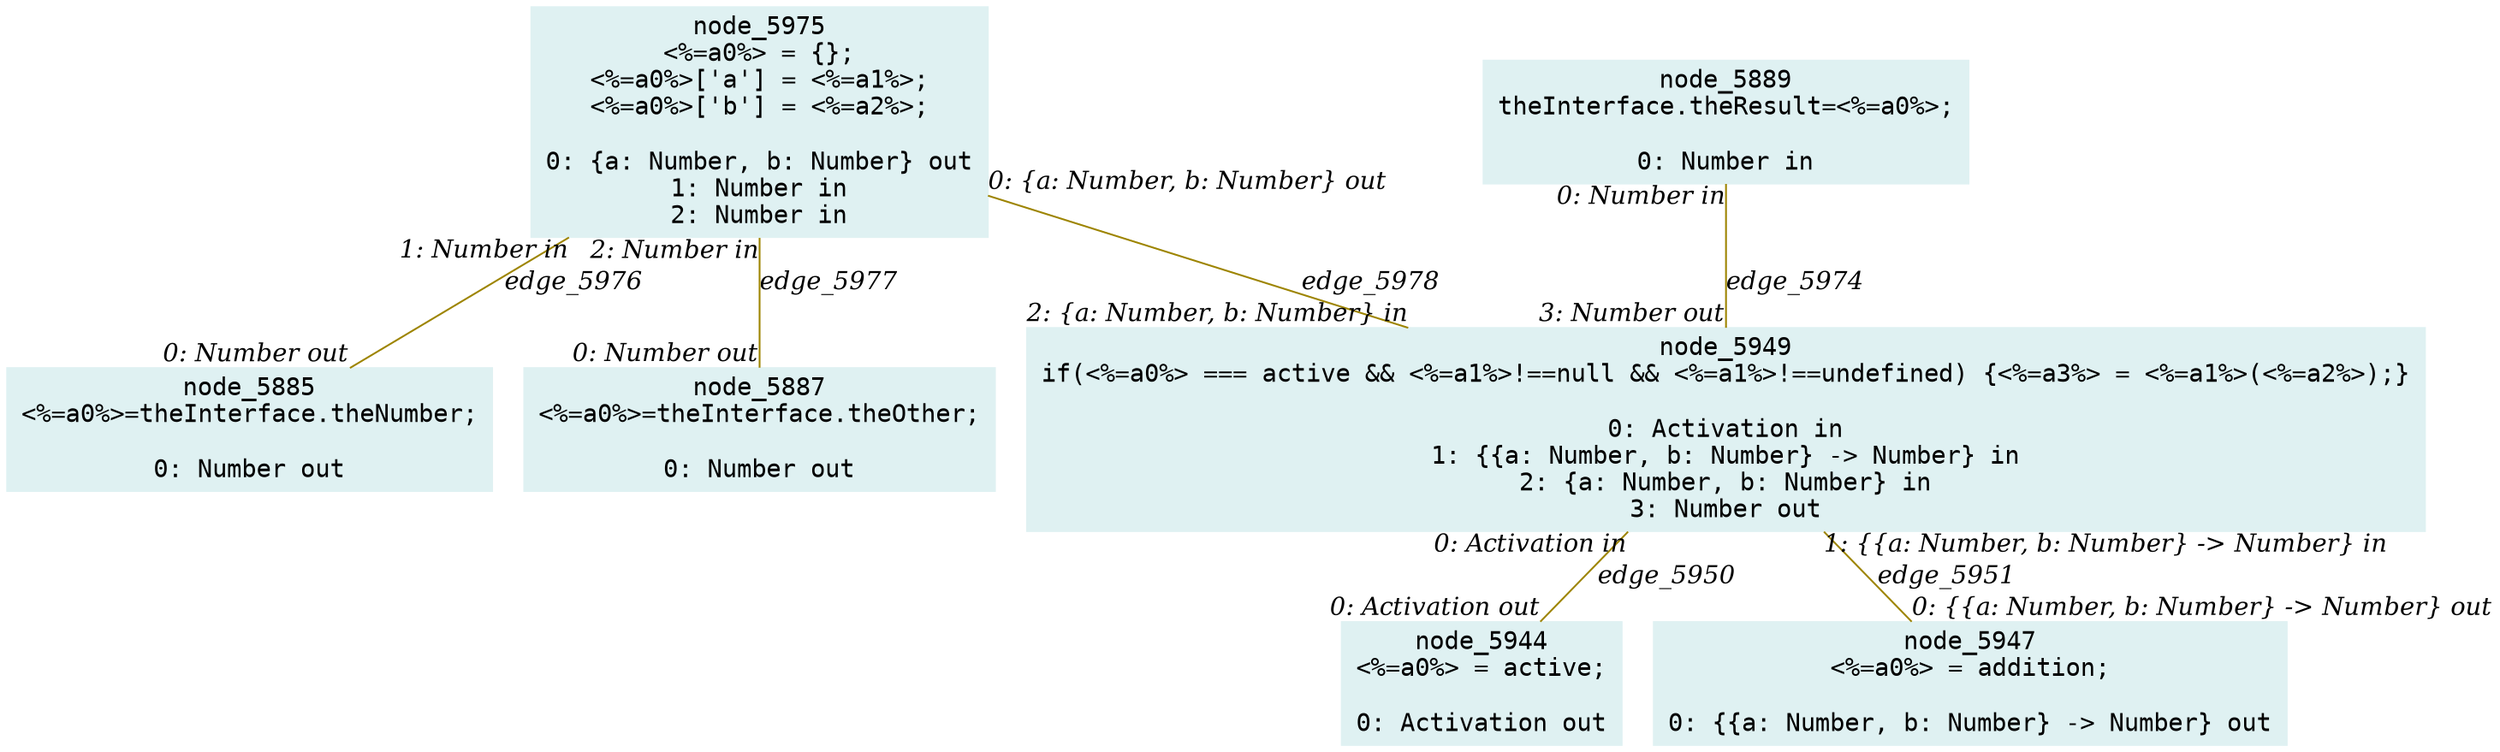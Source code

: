 digraph g{node_5885 [shape="box", style="filled", color="#dff1f2", fontname="Courier", label="node_5885
<%=a0%>=theInterface.theNumber;

0: Number out" ]
node_5887 [shape="box", style="filled", color="#dff1f2", fontname="Courier", label="node_5887
<%=a0%>=theInterface.theOther;

0: Number out" ]
node_5889 [shape="box", style="filled", color="#dff1f2", fontname="Courier", label="node_5889
theInterface.theResult=<%=a0%>;

0: Number in" ]
node_5944 [shape="box", style="filled", color="#dff1f2", fontname="Courier", label="node_5944
<%=a0%> = active;

0: Activation out" ]
node_5947 [shape="box", style="filled", color="#dff1f2", fontname="Courier", label="node_5947
<%=a0%> = addition;

0: {{a: Number, b: Number} -> Number} out" ]
node_5949 [shape="box", style="filled", color="#dff1f2", fontname="Courier", label="node_5949
if(<%=a0%> === active && <%=a1%>!==null && <%=a1%>!==undefined) {<%=a3%> = <%=a1%>(<%=a2%>);}

0: Activation in
1: {{a: Number, b: Number} -> Number} in
2: {a: Number, b: Number} in
3: Number out" ]
node_5975 [shape="box", style="filled", color="#dff1f2", fontname="Courier", label="node_5975
<%=a0%> = {};
<%=a0%>['a'] = <%=a1%>;
<%=a0%>['b'] = <%=a2%>;

0: {a: Number, b: Number} out
1: Number in
2: Number in" ]
node_5949 -> node_5944 [dir=none, arrowHead=none, fontname="Times-Italic", arrowsize=1, color="#9d8400", label="edge_5950",  headlabel="0: Activation out", taillabel="0: Activation in" ]
node_5949 -> node_5947 [dir=none, arrowHead=none, fontname="Times-Italic", arrowsize=1, color="#9d8400", label="edge_5951",  headlabel="0: {{a: Number, b: Number} -> Number} out", taillabel="1: {{a: Number, b: Number} -> Number} in" ]
node_5889 -> node_5949 [dir=none, arrowHead=none, fontname="Times-Italic", arrowsize=1, color="#9d8400", label="edge_5974",  headlabel="3: Number out", taillabel="0: Number in" ]
node_5975 -> node_5885 [dir=none, arrowHead=none, fontname="Times-Italic", arrowsize=1, color="#9d8400", label="edge_5976",  headlabel="0: Number out", taillabel="1: Number in" ]
node_5975 -> node_5887 [dir=none, arrowHead=none, fontname="Times-Italic", arrowsize=1, color="#9d8400", label="edge_5977",  headlabel="0: Number out", taillabel="2: Number in" ]
node_5975 -> node_5949 [dir=none, arrowHead=none, fontname="Times-Italic", arrowsize=1, color="#9d8400", label="edge_5978",  headlabel="2: {a: Number, b: Number} in", taillabel="0: {a: Number, b: Number} out" ]
}
